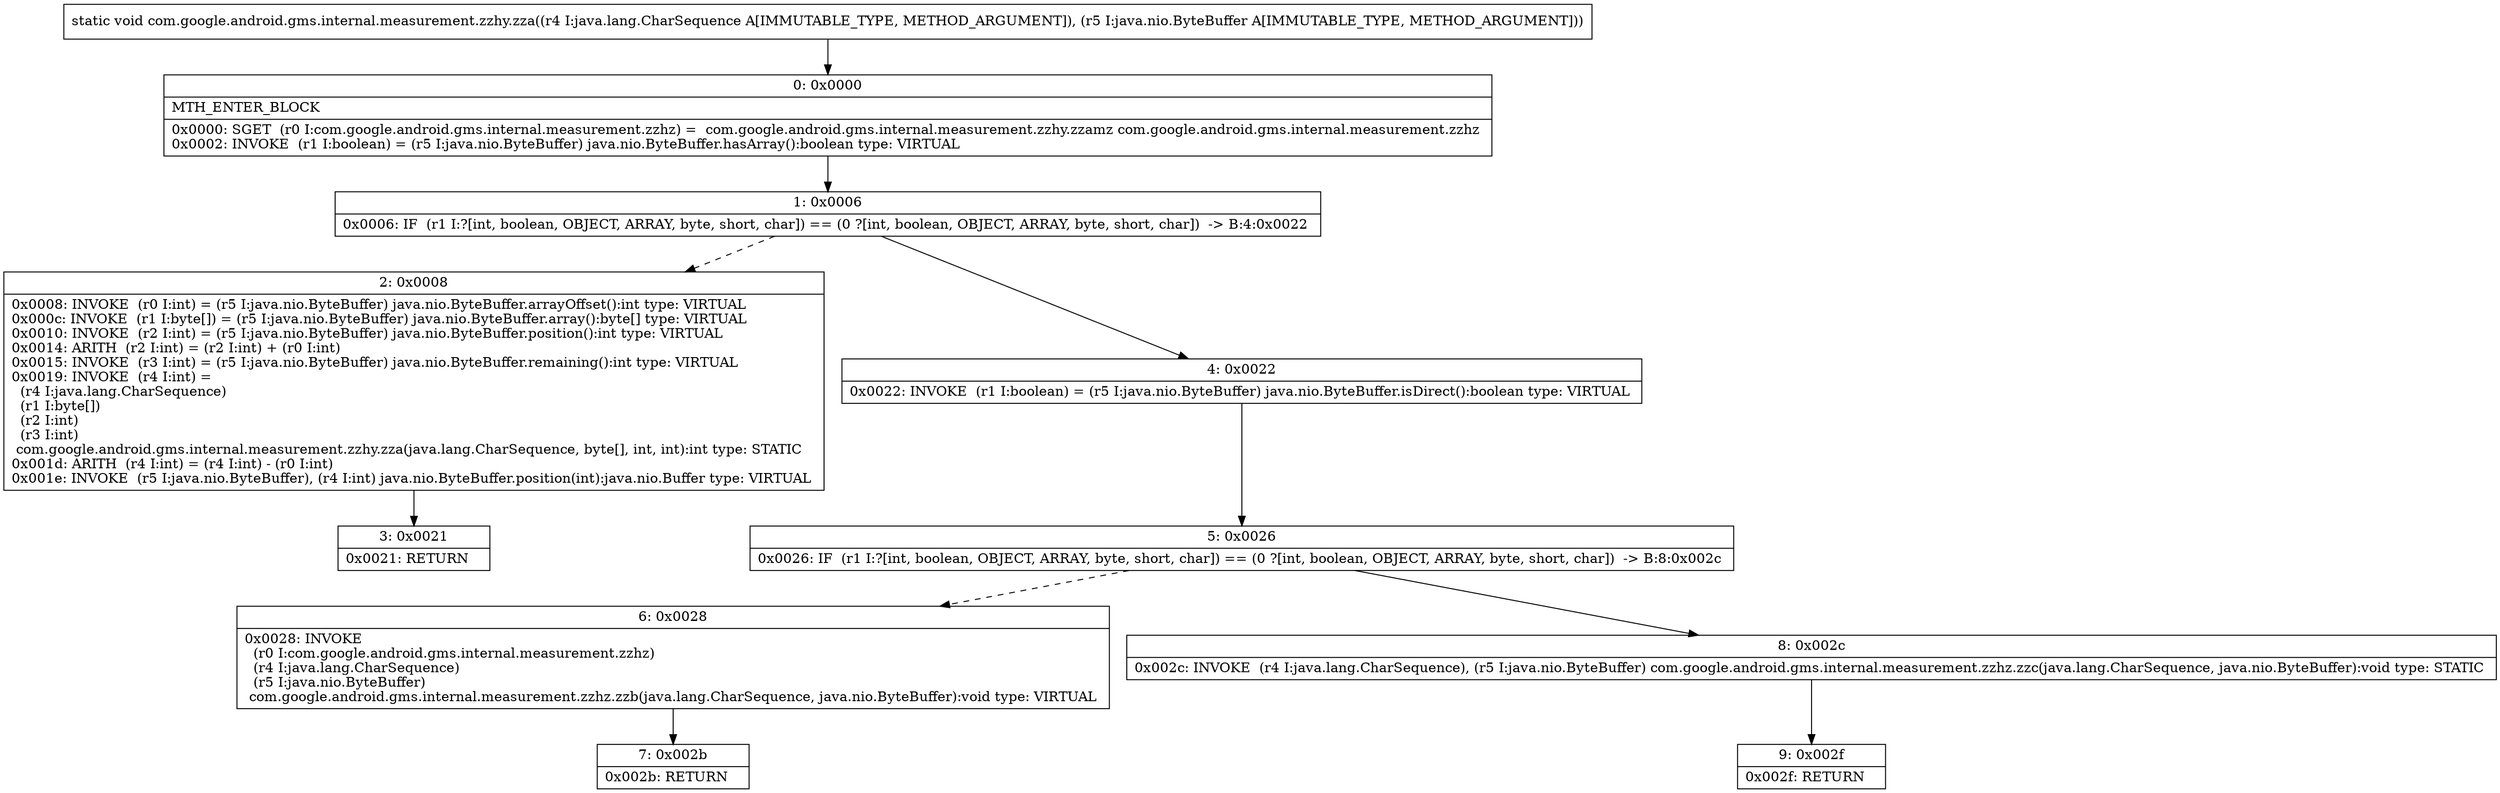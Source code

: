 digraph "CFG forcom.google.android.gms.internal.measurement.zzhy.zza(Ljava\/lang\/CharSequence;Ljava\/nio\/ByteBuffer;)V" {
Node_0 [shape=record,label="{0\:\ 0x0000|MTH_ENTER_BLOCK\l|0x0000: SGET  (r0 I:com.google.android.gms.internal.measurement.zzhz) =  com.google.android.gms.internal.measurement.zzhy.zzamz com.google.android.gms.internal.measurement.zzhz \l0x0002: INVOKE  (r1 I:boolean) = (r5 I:java.nio.ByteBuffer) java.nio.ByteBuffer.hasArray():boolean type: VIRTUAL \l}"];
Node_1 [shape=record,label="{1\:\ 0x0006|0x0006: IF  (r1 I:?[int, boolean, OBJECT, ARRAY, byte, short, char]) == (0 ?[int, boolean, OBJECT, ARRAY, byte, short, char])  \-\> B:4:0x0022 \l}"];
Node_2 [shape=record,label="{2\:\ 0x0008|0x0008: INVOKE  (r0 I:int) = (r5 I:java.nio.ByteBuffer) java.nio.ByteBuffer.arrayOffset():int type: VIRTUAL \l0x000c: INVOKE  (r1 I:byte[]) = (r5 I:java.nio.ByteBuffer) java.nio.ByteBuffer.array():byte[] type: VIRTUAL \l0x0010: INVOKE  (r2 I:int) = (r5 I:java.nio.ByteBuffer) java.nio.ByteBuffer.position():int type: VIRTUAL \l0x0014: ARITH  (r2 I:int) = (r2 I:int) + (r0 I:int) \l0x0015: INVOKE  (r3 I:int) = (r5 I:java.nio.ByteBuffer) java.nio.ByteBuffer.remaining():int type: VIRTUAL \l0x0019: INVOKE  (r4 I:int) = \l  (r4 I:java.lang.CharSequence)\l  (r1 I:byte[])\l  (r2 I:int)\l  (r3 I:int)\l com.google.android.gms.internal.measurement.zzhy.zza(java.lang.CharSequence, byte[], int, int):int type: STATIC \l0x001d: ARITH  (r4 I:int) = (r4 I:int) \- (r0 I:int) \l0x001e: INVOKE  (r5 I:java.nio.ByteBuffer), (r4 I:int) java.nio.ByteBuffer.position(int):java.nio.Buffer type: VIRTUAL \l}"];
Node_3 [shape=record,label="{3\:\ 0x0021|0x0021: RETURN   \l}"];
Node_4 [shape=record,label="{4\:\ 0x0022|0x0022: INVOKE  (r1 I:boolean) = (r5 I:java.nio.ByteBuffer) java.nio.ByteBuffer.isDirect():boolean type: VIRTUAL \l}"];
Node_5 [shape=record,label="{5\:\ 0x0026|0x0026: IF  (r1 I:?[int, boolean, OBJECT, ARRAY, byte, short, char]) == (0 ?[int, boolean, OBJECT, ARRAY, byte, short, char])  \-\> B:8:0x002c \l}"];
Node_6 [shape=record,label="{6\:\ 0x0028|0x0028: INVOKE  \l  (r0 I:com.google.android.gms.internal.measurement.zzhz)\l  (r4 I:java.lang.CharSequence)\l  (r5 I:java.nio.ByteBuffer)\l com.google.android.gms.internal.measurement.zzhz.zzb(java.lang.CharSequence, java.nio.ByteBuffer):void type: VIRTUAL \l}"];
Node_7 [shape=record,label="{7\:\ 0x002b|0x002b: RETURN   \l}"];
Node_8 [shape=record,label="{8\:\ 0x002c|0x002c: INVOKE  (r4 I:java.lang.CharSequence), (r5 I:java.nio.ByteBuffer) com.google.android.gms.internal.measurement.zzhz.zzc(java.lang.CharSequence, java.nio.ByteBuffer):void type: STATIC \l}"];
Node_9 [shape=record,label="{9\:\ 0x002f|0x002f: RETURN   \l}"];
MethodNode[shape=record,label="{static void com.google.android.gms.internal.measurement.zzhy.zza((r4 I:java.lang.CharSequence A[IMMUTABLE_TYPE, METHOD_ARGUMENT]), (r5 I:java.nio.ByteBuffer A[IMMUTABLE_TYPE, METHOD_ARGUMENT])) }"];
MethodNode -> Node_0;
Node_0 -> Node_1;
Node_1 -> Node_2[style=dashed];
Node_1 -> Node_4;
Node_2 -> Node_3;
Node_4 -> Node_5;
Node_5 -> Node_6[style=dashed];
Node_5 -> Node_8;
Node_6 -> Node_7;
Node_8 -> Node_9;
}

